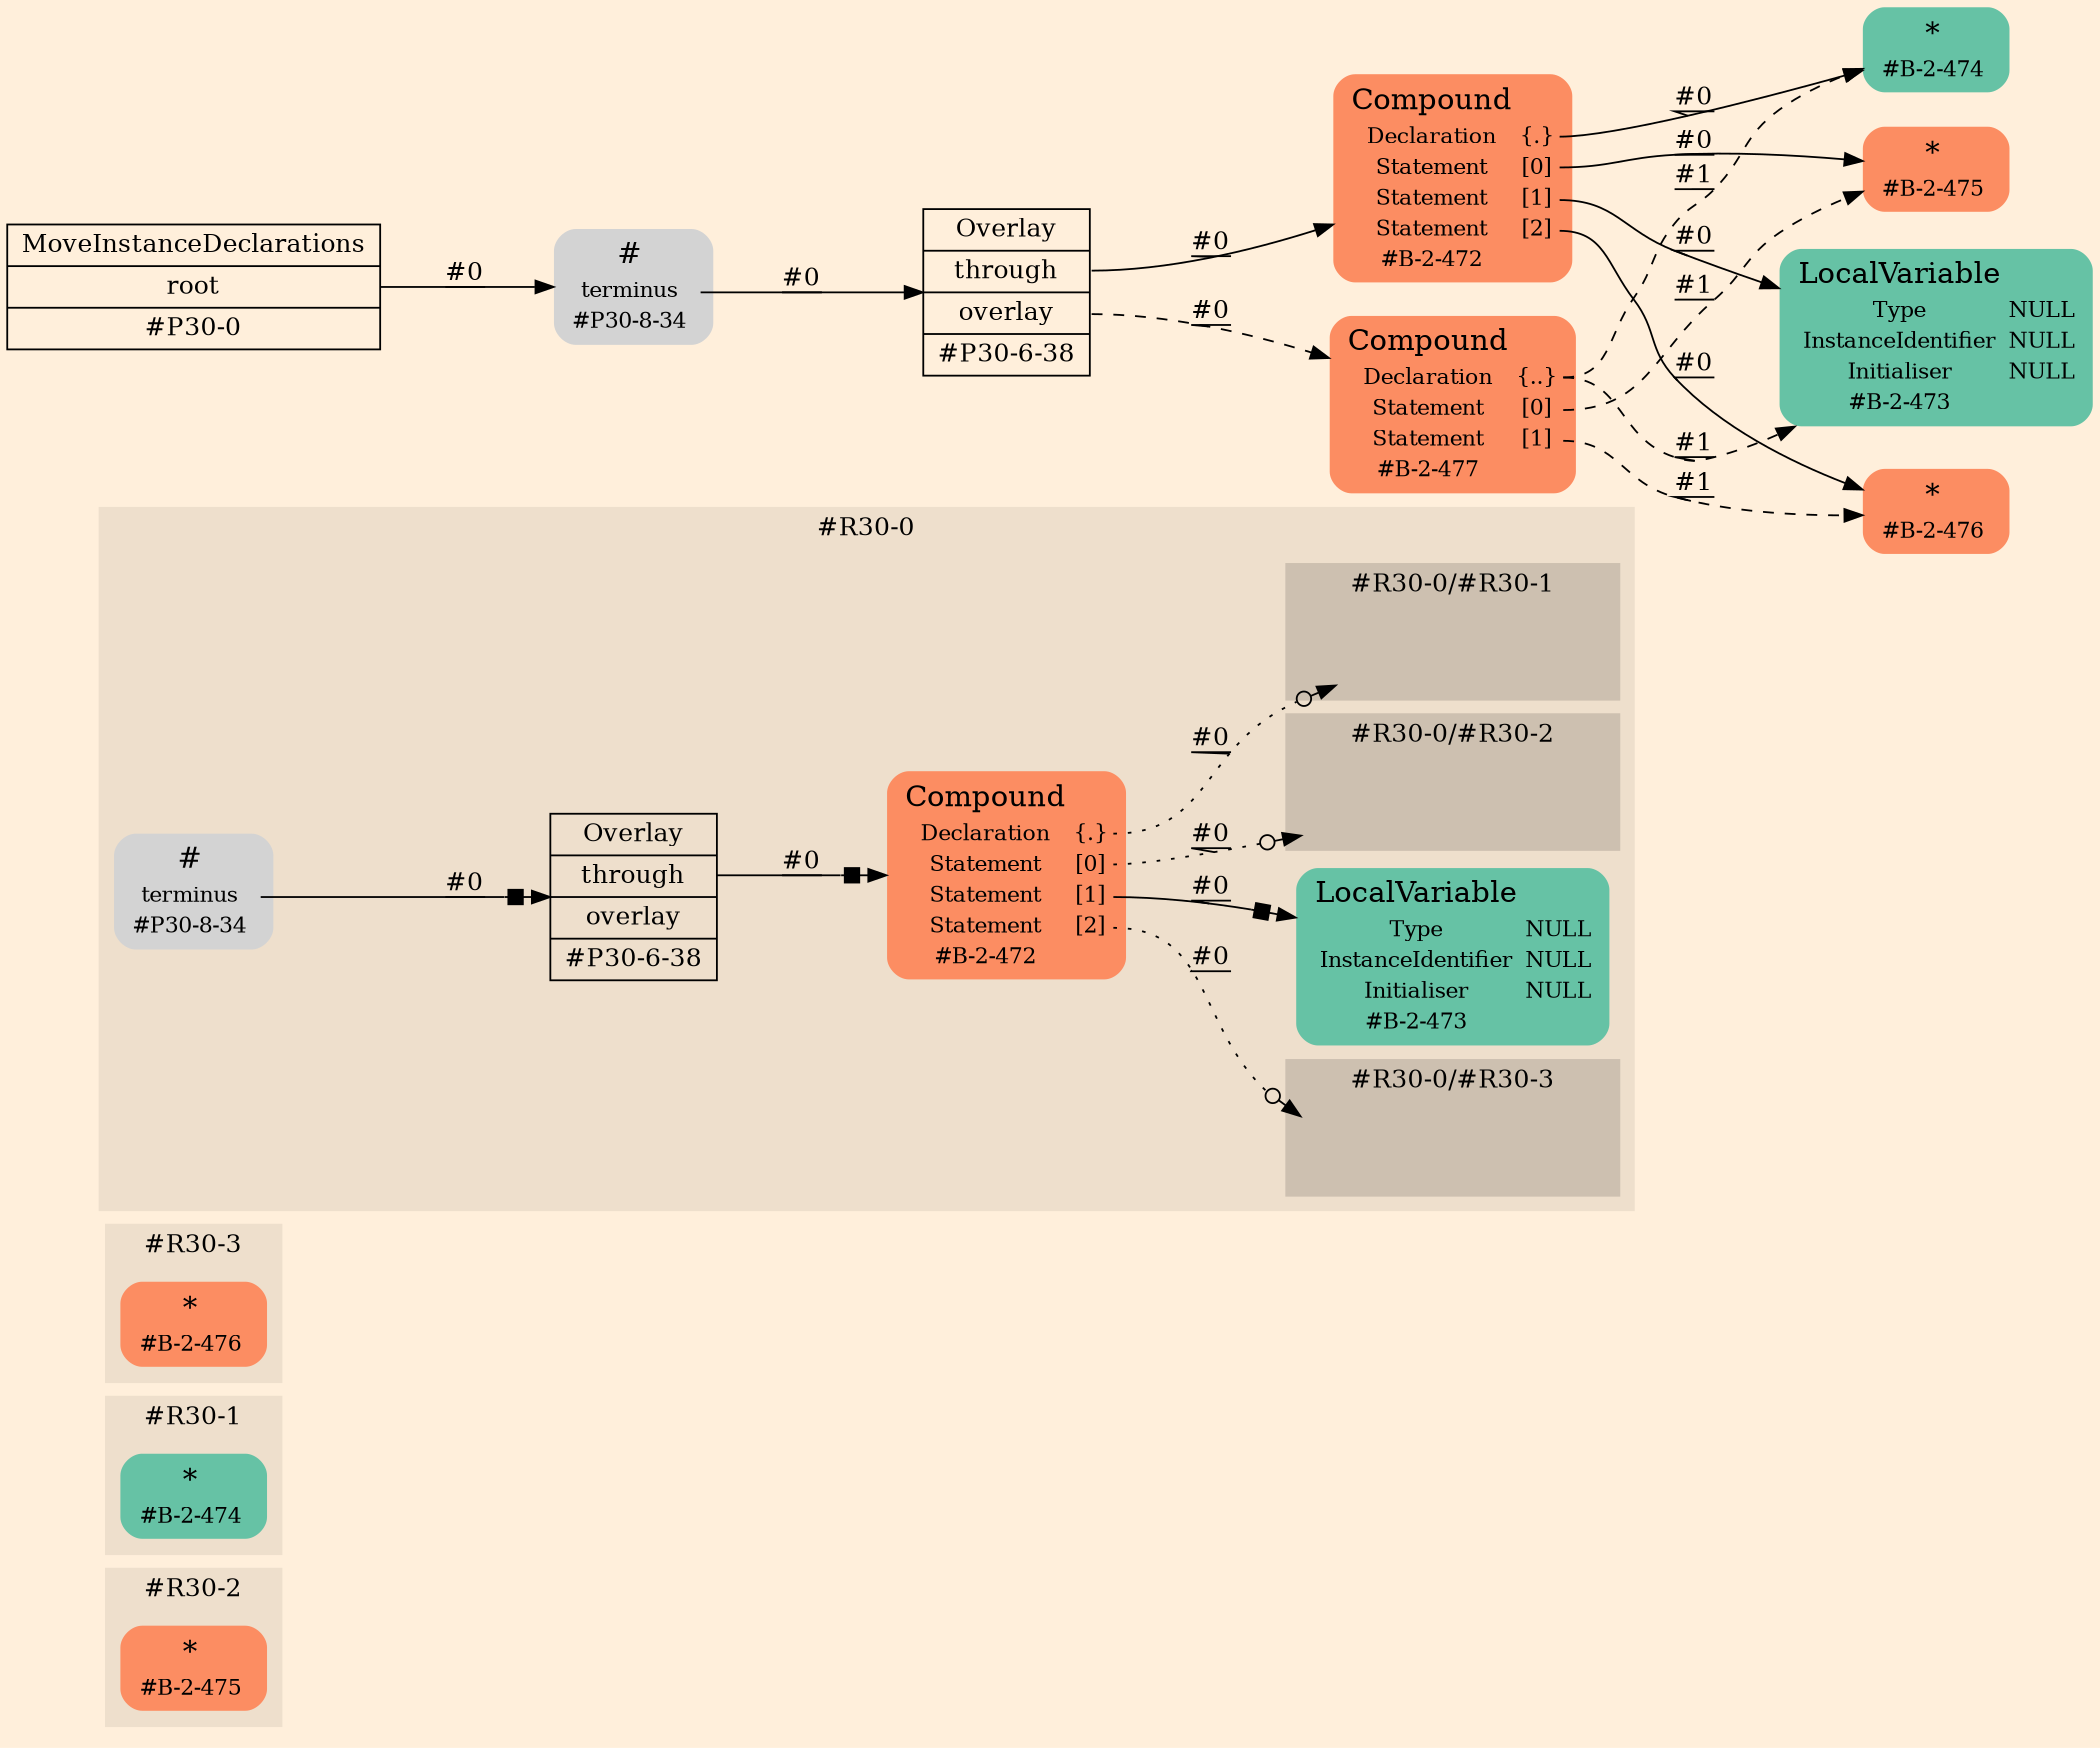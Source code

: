digraph Inferno {
graph [
    rankdir = "LR"
    ranksep = 1.0
    size = "14,20"
    bgcolor = antiquewhite1
    color = black
    fontcolor = black
];
node [
];

// -------------------- figure #R30-2 --------------------
subgraph "cluster#R30-2" {
    label = "#R30-2"
    style = "filled"
    color = antiquewhite2
    "#R30-2/#B-2-475" [
        shape = "plaintext"
        fillcolor = "/set28/2"
        label = <<TABLE BORDER="0" CELLBORDER="0" CELLSPACING="0">
         <TR><TD><FONT POINT-SIZE="16.0">*</FONT></TD><TD></TD></TR>
         <TR><TD>#B-2-475</TD><TD PORT="port0"></TD></TR>
        </TABLE>>
        style = "rounded,filled"
        fontsize = "12"
    ];
    
}


// -------------------- figure #R30-1 --------------------
subgraph "cluster#R30-1" {
    label = "#R30-1"
    style = "filled"
    color = antiquewhite2
    "#R30-1/#B-2-474" [
        shape = "plaintext"
        fillcolor = "/set28/1"
        label = <<TABLE BORDER="0" CELLBORDER="0" CELLSPACING="0">
         <TR><TD><FONT POINT-SIZE="16.0">*</FONT></TD><TD></TD></TR>
         <TR><TD>#B-2-474</TD><TD PORT="port0"></TD></TR>
        </TABLE>>
        style = "rounded,filled"
        fontsize = "12"
    ];
    
}


// -------------------- figure #R30-3 --------------------
subgraph "cluster#R30-3" {
    label = "#R30-3"
    style = "filled"
    color = antiquewhite2
    "#R30-3/#B-2-476" [
        shape = "plaintext"
        fillcolor = "/set28/2"
        label = <<TABLE BORDER="0" CELLBORDER="0" CELLSPACING="0">
         <TR><TD><FONT POINT-SIZE="16.0">*</FONT></TD><TD></TD></TR>
         <TR><TD>#B-2-476</TD><TD PORT="port0"></TD></TR>
        </TABLE>>
        style = "rounded,filled"
        fontsize = "12"
    ];
    
}


// -------------------- figure #R30-0 --------------------
subgraph "cluster#R30-0" {
    label = "#R30-0"
    style = "filled"
    color = antiquewhite2
    "#R30-0/#B-2-473" [
        shape = "plaintext"
        fillcolor = "/set28/1"
        label = <<TABLE BORDER="0" CELLBORDER="0" CELLSPACING="0">
         <TR><TD><FONT POINT-SIZE="16.0">LocalVariable</FONT></TD><TD></TD></TR>
         <TR><TD>Type</TD><TD PORT="port0">NULL</TD></TR>
         <TR><TD>InstanceIdentifier</TD><TD PORT="port1">NULL</TD></TR>
         <TR><TD>Initialiser</TD><TD PORT="port2">NULL</TD></TR>
         <TR><TD>#B-2-473</TD><TD PORT="port3"></TD></TR>
        </TABLE>>
        style = "rounded,filled"
        fontsize = "12"
    ];
    
    "#R30-0/#B-2-472" [
        shape = "plaintext"
        fillcolor = "/set28/2"
        label = <<TABLE BORDER="0" CELLBORDER="0" CELLSPACING="0">
         <TR><TD><FONT POINT-SIZE="16.0">Compound</FONT></TD><TD></TD></TR>
         <TR><TD>Declaration</TD><TD PORT="port0">{.}</TD></TR>
         <TR><TD>Statement</TD><TD PORT="port1">[0]</TD></TR>
         <TR><TD>Statement</TD><TD PORT="port2">[1]</TD></TR>
         <TR><TD>Statement</TD><TD PORT="port3">[2]</TD></TR>
         <TR><TD>#B-2-472</TD><TD PORT="port4"></TD></TR>
        </TABLE>>
        style = "rounded,filled"
        fontsize = "12"
    ];
    
    "#R30-0/#P30-8-34" [
        shape = "plaintext"
        label = <<TABLE BORDER="0" CELLBORDER="0" CELLSPACING="0">
         <TR><TD><FONT POINT-SIZE="16.0">#</FONT></TD><TD></TD></TR>
         <TR><TD>terminus</TD><TD PORT="port0"></TD></TR>
         <TR><TD>#P30-8-34</TD><TD PORT="port1"></TD></TR>
        </TABLE>>
        style = "rounded,filled"
        fontsize = "12"
    ];
    
    "#R30-0/#P30-6-38" [
        shape = "record"
        fillcolor = antiquewhite2
        label = "<fixed> Overlay | <port0> through | <port1> overlay | <port2> #P30-6-38"
        style = "filled"
        fontsize = "14"
        color = black
        fontcolor = black
    ];
    
    subgraph "cluster#R30-0/#R30-3" {
        label = "#R30-0/#R30-3"
        style = "filled"
        color = antiquewhite3
        "#R30-0/#0/#B-2-476" [
            shape = "none"
            fillcolor = "/set28/2"
            style = "invisible"
        ];
        
    }
    
    subgraph "cluster#R30-0/#R30-1" {
        label = "#R30-0/#R30-1"
        style = "filled"
        color = antiquewhite3
        "#R30-0/#0/#B-2-474" [
            shape = "none"
            fillcolor = "/set28/1"
            style = "invisible"
        ];
        
    }
    
    subgraph "cluster#R30-0/#R30-2" {
        label = "#R30-0/#R30-2"
        style = "filled"
        color = antiquewhite3
        "#R30-0/#0/#B-2-475" [
            shape = "none"
            fillcolor = "/set28/2"
            style = "invisible"
        ];
        
    }
    
}


// -------------------- transformation figure --------------------
"CR#P30-0" [
    shape = "record"
    fillcolor = antiquewhite1
    label = "<fixed> MoveInstanceDeclarations | <port0> root | <port1> #P30-0"
    style = "filled"
    fontsize = "14"
    color = black
    fontcolor = black
];

"#P30-8-34" [
    shape = "plaintext"
    label = <<TABLE BORDER="0" CELLBORDER="0" CELLSPACING="0">
     <TR><TD><FONT POINT-SIZE="16.0">#</FONT></TD><TD></TD></TR>
     <TR><TD>terminus</TD><TD PORT="port0"></TD></TR>
     <TR><TD>#P30-8-34</TD><TD PORT="port1"></TD></TR>
    </TABLE>>
    style = "rounded,filled"
    fontsize = "12"
];

"#P30-6-38" [
    shape = "record"
    fillcolor = antiquewhite1
    label = "<fixed> Overlay | <port0> through | <port1> overlay | <port2> #P30-6-38"
    style = "filled"
    fontsize = "14"
    color = black
    fontcolor = black
];

"#B-2-472" [
    shape = "plaintext"
    fillcolor = "/set28/2"
    label = <<TABLE BORDER="0" CELLBORDER="0" CELLSPACING="0">
     <TR><TD><FONT POINT-SIZE="16.0">Compound</FONT></TD><TD></TD></TR>
     <TR><TD>Declaration</TD><TD PORT="port0">{.}</TD></TR>
     <TR><TD>Statement</TD><TD PORT="port1">[0]</TD></TR>
     <TR><TD>Statement</TD><TD PORT="port2">[1]</TD></TR>
     <TR><TD>Statement</TD><TD PORT="port3">[2]</TD></TR>
     <TR><TD>#B-2-472</TD><TD PORT="port4"></TD></TR>
    </TABLE>>
    style = "rounded,filled"
    fontsize = "12"
];

"#B-2-474" [
    shape = "plaintext"
    fillcolor = "/set28/1"
    label = <<TABLE BORDER="0" CELLBORDER="0" CELLSPACING="0">
     <TR><TD><FONT POINT-SIZE="16.0">*</FONT></TD><TD></TD></TR>
     <TR><TD>#B-2-474</TD><TD PORT="port0"></TD></TR>
    </TABLE>>
    style = "rounded,filled"
    fontsize = "12"
];

"#B-2-475" [
    shape = "plaintext"
    fillcolor = "/set28/2"
    label = <<TABLE BORDER="0" CELLBORDER="0" CELLSPACING="0">
     <TR><TD><FONT POINT-SIZE="16.0">*</FONT></TD><TD></TD></TR>
     <TR><TD>#B-2-475</TD><TD PORT="port0"></TD></TR>
    </TABLE>>
    style = "rounded,filled"
    fontsize = "12"
];

"#B-2-473" [
    shape = "plaintext"
    fillcolor = "/set28/1"
    label = <<TABLE BORDER="0" CELLBORDER="0" CELLSPACING="0">
     <TR><TD><FONT POINT-SIZE="16.0">LocalVariable</FONT></TD><TD></TD></TR>
     <TR><TD>Type</TD><TD PORT="port0">NULL</TD></TR>
     <TR><TD>InstanceIdentifier</TD><TD PORT="port1">NULL</TD></TR>
     <TR><TD>Initialiser</TD><TD PORT="port2">NULL</TD></TR>
     <TR><TD>#B-2-473</TD><TD PORT="port3"></TD></TR>
    </TABLE>>
    style = "rounded,filled"
    fontsize = "12"
];

"#B-2-476" [
    shape = "plaintext"
    fillcolor = "/set28/2"
    label = <<TABLE BORDER="0" CELLBORDER="0" CELLSPACING="0">
     <TR><TD><FONT POINT-SIZE="16.0">*</FONT></TD><TD></TD></TR>
     <TR><TD>#B-2-476</TD><TD PORT="port0"></TD></TR>
    </TABLE>>
    style = "rounded,filled"
    fontsize = "12"
];

"#B-2-477" [
    shape = "plaintext"
    fillcolor = "/set28/2"
    label = <<TABLE BORDER="0" CELLBORDER="0" CELLSPACING="0">
     <TR><TD><FONT POINT-SIZE="16.0">Compound</FONT></TD><TD></TD></TR>
     <TR><TD>Declaration</TD><TD PORT="port0">{..}</TD></TR>
     <TR><TD>Statement</TD><TD PORT="port1">[0]</TD></TR>
     <TR><TD>Statement</TD><TD PORT="port2">[1]</TD></TR>
     <TR><TD>#B-2-477</TD><TD PORT="port3"></TD></TR>
    </TABLE>>
    style = "rounded,filled"
    fontsize = "12"
];


// -------------------- links --------------------
// links for block CR#P30-0
"CR#P30-0":port0 -> "#P30-8-34" [
    style="solid"
    label = "#0"
    decorate = true
    color = black
    fontcolor = black
];

// links for block #P30-8-34
"#P30-8-34":port0 -> "#P30-6-38" [
    style="solid"
    label = "#0"
    decorate = true
    color = black
    fontcolor = black
];

// links for block #P30-6-38
"#P30-6-38":port0 -> "#B-2-472" [
    style="solid"
    label = "#0"
    decorate = true
    color = black
    fontcolor = black
];

"#P30-6-38":port1 -> "#B-2-477" [
    style="dashed"
    label = "#0"
    decorate = true
    color = black
    fontcolor = black
];

// links for block #B-2-472
"#B-2-472":port0 -> "#B-2-474" [
    style="solid"
    label = "#0"
    decorate = true
    color = black
    fontcolor = black
];

"#B-2-472":port1 -> "#B-2-475" [
    style="solid"
    label = "#0"
    decorate = true
    color = black
    fontcolor = black
];

"#B-2-472":port2 -> "#B-2-473" [
    style="solid"
    label = "#0"
    decorate = true
    color = black
    fontcolor = black
];

"#B-2-472":port3 -> "#B-2-476" [
    style="solid"
    label = "#0"
    decorate = true
    color = black
    fontcolor = black
];

// links for block #B-2-474
// links for block #B-2-475
// links for block #B-2-473
// links for block #B-2-476
// links for block #B-2-477
"#B-2-477":port0 -> "#B-2-473" [
    style="dashed"
    label = "#1"
    decorate = true
    color = black
    fontcolor = black
];

"#B-2-477":port0 -> "#B-2-474" [
    style="dashed"
    label = "#1"
    decorate = true
    color = black
    fontcolor = black
];

"#B-2-477":port1 -> "#B-2-475" [
    style="dashed"
    label = "#1"
    decorate = true
    color = black
    fontcolor = black
];

"#B-2-477":port2 -> "#B-2-476" [
    style="dashed"
    label = "#1"
    decorate = true
    color = black
    fontcolor = black
];

// links for block #R30-0/#B-2-473
// links for block #R30-0/#B-2-472
"#R30-0/#B-2-472":port0 -> "#R30-0/#0/#B-2-474" [
    style="dotted"
    arrowhead="normalnoneodot"
    label = "#0"
    decorate = true
    color = black
    fontcolor = black
];

"#R30-0/#B-2-472":port1 -> "#R30-0/#0/#B-2-475" [
    style="dotted"
    arrowhead="normalnoneodot"
    label = "#0"
    decorate = true
    color = black
    fontcolor = black
];

"#R30-0/#B-2-472":port2 -> "#R30-0/#B-2-473" [
    style="solid"
    arrowhead="normalnonebox"
    label = "#0"
    decorate = true
    color = black
    fontcolor = black
];

"#R30-0/#B-2-472":port3 -> "#R30-0/#0/#B-2-476" [
    style="dotted"
    arrowhead="normalnoneodot"
    label = "#0"
    decorate = true
    color = black
    fontcolor = black
];

// links for block #R30-0/#P30-8-34
"#R30-0/#P30-8-34":port0 -> "#R30-0/#P30-6-38" [
    style="solid"
    arrowhead="normalnonebox"
    label = "#0"
    decorate = true
    color = black
    fontcolor = black
];

// links for block #R30-0/#P30-6-38
"#R30-0/#P30-6-38":port0 -> "#R30-0/#B-2-472" [
    style="solid"
    arrowhead="normalnonebox"
    label = "#0"
    decorate = true
    color = black
    fontcolor = black
];

// links for block #R30-0/#0/#B-2-476
// links for block #R30-0/#0/#B-2-474
// links for block #R30-0/#0/#B-2-475
// links for block #R30-3/#B-2-476
// links for block #R30-1/#B-2-474
// links for block #R30-2/#B-2-475
}
